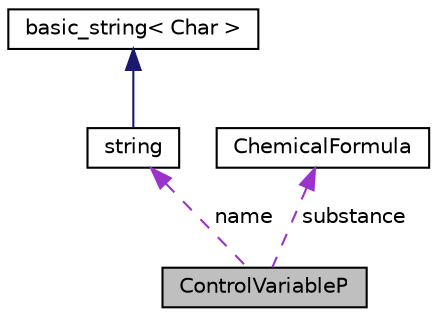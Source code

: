 digraph "ControlVariableP"
{
 // INTERACTIVE_SVG=YES
 // LATEX_PDF_SIZE
  bgcolor="transparent";
  edge [fontname="Helvetica",fontsize="10",labelfontname="Helvetica",labelfontsize="10"];
  node [fontname="Helvetica",fontsize="10",shape=record];
  Node1 [label="ControlVariableP",height=0.2,width=0.4,color="black", fillcolor="grey75", style="filled", fontcolor="black",tooltip="Used to define a p control variable in a chemical equilibrium problem."];
  Node2 -> Node1 [dir="back",color="darkorchid3",fontsize="10",style="dashed",label=" name" ,fontname="Helvetica"];
  Node2 [label="string",height=0.2,width=0.4,color="black",tooltip=" "];
  Node3 -> Node2 [dir="back",color="midnightblue",fontsize="10",style="solid",fontname="Helvetica"];
  Node3 [label="basic_string\< Char \>",height=0.2,width=0.4,color="black",tooltip=" "];
  Node4 -> Node1 [dir="back",color="darkorchid3",fontsize="10",style="dashed",label=" substance" ,fontname="Helvetica"];
  Node4 [label="ChemicalFormula",height=0.2,width=0.4,color="black",URL="$class_reaktoro_1_1_chemical_formula.html",tooltip="A type used to represent the chemical formula of a chemical species."];
}
